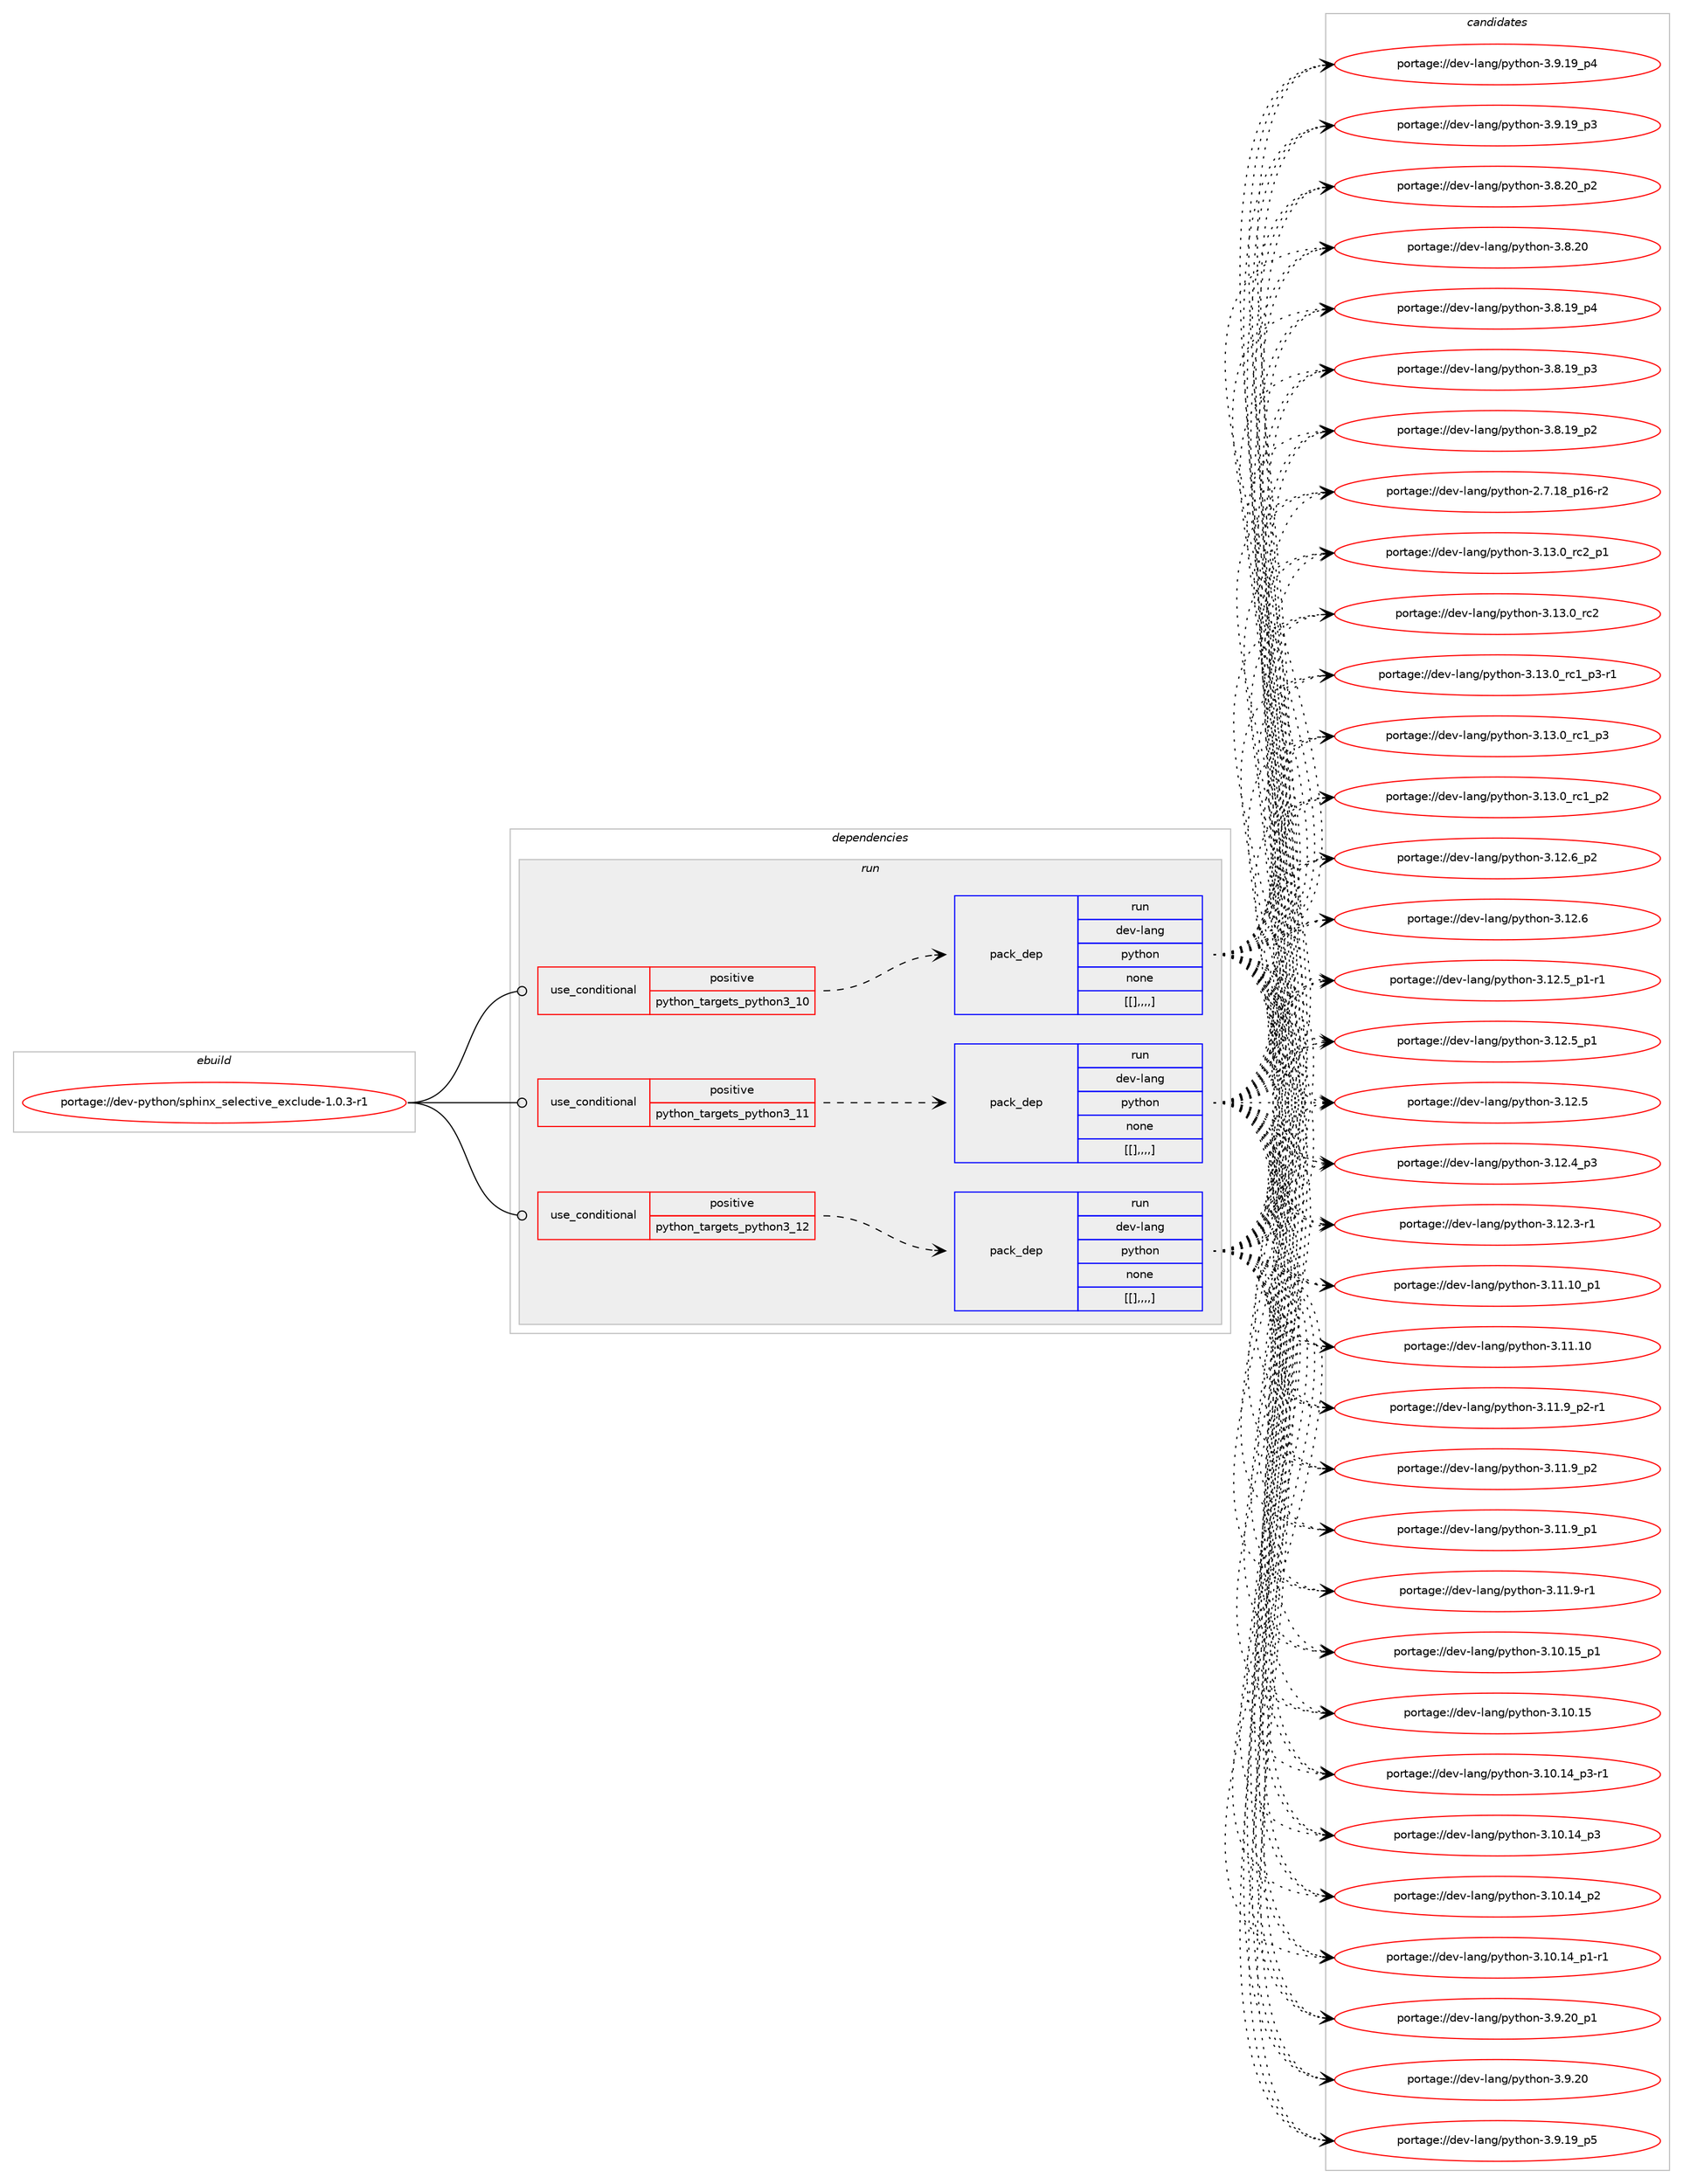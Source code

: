 digraph prolog {

# *************
# Graph options
# *************

newrank=true;
concentrate=true;
compound=true;
graph [rankdir=LR,fontname=Helvetica,fontsize=10,ranksep=1.5];#, ranksep=2.5, nodesep=0.2];
edge  [arrowhead=vee];
node  [fontname=Helvetica,fontsize=10];

# **********
# The ebuild
# **********

subgraph cluster_leftcol {
color=gray;
label=<<i>ebuild</i>>;
id [label="portage://dev-python/sphinx_selective_exclude-1.0.3-r1", color=red, width=4, href="../dev-python/sphinx_selective_exclude-1.0.3-r1.svg"];
}

# ****************
# The dependencies
# ****************

subgraph cluster_midcol {
color=gray;
label=<<i>dependencies</i>>;
subgraph cluster_compile {
fillcolor="#eeeeee";
style=filled;
label=<<i>compile</i>>;
}
subgraph cluster_compileandrun {
fillcolor="#eeeeee";
style=filled;
label=<<i>compile and run</i>>;
}
subgraph cluster_run {
fillcolor="#eeeeee";
style=filled;
label=<<i>run</i>>;
subgraph cond41579 {
dependency167339 [label=<<TABLE BORDER="0" CELLBORDER="1" CELLSPACING="0" CELLPADDING="4"><TR><TD ROWSPAN="3" CELLPADDING="10">use_conditional</TD></TR><TR><TD>positive</TD></TR><TR><TD>python_targets_python3_10</TD></TR></TABLE>>, shape=none, color=red];
subgraph pack124502 {
dependency167340 [label=<<TABLE BORDER="0" CELLBORDER="1" CELLSPACING="0" CELLPADDING="4" WIDTH="220"><TR><TD ROWSPAN="6" CELLPADDING="30">pack_dep</TD></TR><TR><TD WIDTH="110">run</TD></TR><TR><TD>dev-lang</TD></TR><TR><TD>python</TD></TR><TR><TD>none</TD></TR><TR><TD>[[],,,,]</TD></TR></TABLE>>, shape=none, color=blue];
}
dependency167339:e -> dependency167340:w [weight=20,style="dashed",arrowhead="vee"];
}
id:e -> dependency167339:w [weight=20,style="solid",arrowhead="odot"];
subgraph cond41580 {
dependency167341 [label=<<TABLE BORDER="0" CELLBORDER="1" CELLSPACING="0" CELLPADDING="4"><TR><TD ROWSPAN="3" CELLPADDING="10">use_conditional</TD></TR><TR><TD>positive</TD></TR><TR><TD>python_targets_python3_11</TD></TR></TABLE>>, shape=none, color=red];
subgraph pack124503 {
dependency167342 [label=<<TABLE BORDER="0" CELLBORDER="1" CELLSPACING="0" CELLPADDING="4" WIDTH="220"><TR><TD ROWSPAN="6" CELLPADDING="30">pack_dep</TD></TR><TR><TD WIDTH="110">run</TD></TR><TR><TD>dev-lang</TD></TR><TR><TD>python</TD></TR><TR><TD>none</TD></TR><TR><TD>[[],,,,]</TD></TR></TABLE>>, shape=none, color=blue];
}
dependency167341:e -> dependency167342:w [weight=20,style="dashed",arrowhead="vee"];
}
id:e -> dependency167341:w [weight=20,style="solid",arrowhead="odot"];
subgraph cond41581 {
dependency167343 [label=<<TABLE BORDER="0" CELLBORDER="1" CELLSPACING="0" CELLPADDING="4"><TR><TD ROWSPAN="3" CELLPADDING="10">use_conditional</TD></TR><TR><TD>positive</TD></TR><TR><TD>python_targets_python3_12</TD></TR></TABLE>>, shape=none, color=red];
subgraph pack124504 {
dependency167344 [label=<<TABLE BORDER="0" CELLBORDER="1" CELLSPACING="0" CELLPADDING="4" WIDTH="220"><TR><TD ROWSPAN="6" CELLPADDING="30">pack_dep</TD></TR><TR><TD WIDTH="110">run</TD></TR><TR><TD>dev-lang</TD></TR><TR><TD>python</TD></TR><TR><TD>none</TD></TR><TR><TD>[[],,,,]</TD></TR></TABLE>>, shape=none, color=blue];
}
dependency167343:e -> dependency167344:w [weight=20,style="dashed",arrowhead="vee"];
}
id:e -> dependency167343:w [weight=20,style="solid",arrowhead="odot"];
}
}

# **************
# The candidates
# **************

subgraph cluster_choices {
rank=same;
color=gray;
label=<<i>candidates</i>>;

subgraph choice124502 {
color=black;
nodesep=1;
choice100101118451089711010347112121116104111110455146495146489511499509511249 [label="portage://dev-lang/python-3.13.0_rc2_p1", color=red, width=4,href="../dev-lang/python-3.13.0_rc2_p1.svg"];
choice10010111845108971101034711212111610411111045514649514648951149950 [label="portage://dev-lang/python-3.13.0_rc2", color=red, width=4,href="../dev-lang/python-3.13.0_rc2.svg"];
choice1001011184510897110103471121211161041111104551464951464895114994995112514511449 [label="portage://dev-lang/python-3.13.0_rc1_p3-r1", color=red, width=4,href="../dev-lang/python-3.13.0_rc1_p3-r1.svg"];
choice100101118451089711010347112121116104111110455146495146489511499499511251 [label="portage://dev-lang/python-3.13.0_rc1_p3", color=red, width=4,href="../dev-lang/python-3.13.0_rc1_p3.svg"];
choice100101118451089711010347112121116104111110455146495146489511499499511250 [label="portage://dev-lang/python-3.13.0_rc1_p2", color=red, width=4,href="../dev-lang/python-3.13.0_rc1_p2.svg"];
choice100101118451089711010347112121116104111110455146495046549511250 [label="portage://dev-lang/python-3.12.6_p2", color=red, width=4,href="../dev-lang/python-3.12.6_p2.svg"];
choice10010111845108971101034711212111610411111045514649504654 [label="portage://dev-lang/python-3.12.6", color=red, width=4,href="../dev-lang/python-3.12.6.svg"];
choice1001011184510897110103471121211161041111104551464950465395112494511449 [label="portage://dev-lang/python-3.12.5_p1-r1", color=red, width=4,href="../dev-lang/python-3.12.5_p1-r1.svg"];
choice100101118451089711010347112121116104111110455146495046539511249 [label="portage://dev-lang/python-3.12.5_p1", color=red, width=4,href="../dev-lang/python-3.12.5_p1.svg"];
choice10010111845108971101034711212111610411111045514649504653 [label="portage://dev-lang/python-3.12.5", color=red, width=4,href="../dev-lang/python-3.12.5.svg"];
choice100101118451089711010347112121116104111110455146495046529511251 [label="portage://dev-lang/python-3.12.4_p3", color=red, width=4,href="../dev-lang/python-3.12.4_p3.svg"];
choice100101118451089711010347112121116104111110455146495046514511449 [label="portage://dev-lang/python-3.12.3-r1", color=red, width=4,href="../dev-lang/python-3.12.3-r1.svg"];
choice10010111845108971101034711212111610411111045514649494649489511249 [label="portage://dev-lang/python-3.11.10_p1", color=red, width=4,href="../dev-lang/python-3.11.10_p1.svg"];
choice1001011184510897110103471121211161041111104551464949464948 [label="portage://dev-lang/python-3.11.10", color=red, width=4,href="../dev-lang/python-3.11.10.svg"];
choice1001011184510897110103471121211161041111104551464949465795112504511449 [label="portage://dev-lang/python-3.11.9_p2-r1", color=red, width=4,href="../dev-lang/python-3.11.9_p2-r1.svg"];
choice100101118451089711010347112121116104111110455146494946579511250 [label="portage://dev-lang/python-3.11.9_p2", color=red, width=4,href="../dev-lang/python-3.11.9_p2.svg"];
choice100101118451089711010347112121116104111110455146494946579511249 [label="portage://dev-lang/python-3.11.9_p1", color=red, width=4,href="../dev-lang/python-3.11.9_p1.svg"];
choice100101118451089711010347112121116104111110455146494946574511449 [label="portage://dev-lang/python-3.11.9-r1", color=red, width=4,href="../dev-lang/python-3.11.9-r1.svg"];
choice10010111845108971101034711212111610411111045514649484649539511249 [label="portage://dev-lang/python-3.10.15_p1", color=red, width=4,href="../dev-lang/python-3.10.15_p1.svg"];
choice1001011184510897110103471121211161041111104551464948464953 [label="portage://dev-lang/python-3.10.15", color=red, width=4,href="../dev-lang/python-3.10.15.svg"];
choice100101118451089711010347112121116104111110455146494846495295112514511449 [label="portage://dev-lang/python-3.10.14_p3-r1", color=red, width=4,href="../dev-lang/python-3.10.14_p3-r1.svg"];
choice10010111845108971101034711212111610411111045514649484649529511251 [label="portage://dev-lang/python-3.10.14_p3", color=red, width=4,href="../dev-lang/python-3.10.14_p3.svg"];
choice10010111845108971101034711212111610411111045514649484649529511250 [label="portage://dev-lang/python-3.10.14_p2", color=red, width=4,href="../dev-lang/python-3.10.14_p2.svg"];
choice100101118451089711010347112121116104111110455146494846495295112494511449 [label="portage://dev-lang/python-3.10.14_p1-r1", color=red, width=4,href="../dev-lang/python-3.10.14_p1-r1.svg"];
choice100101118451089711010347112121116104111110455146574650489511249 [label="portage://dev-lang/python-3.9.20_p1", color=red, width=4,href="../dev-lang/python-3.9.20_p1.svg"];
choice10010111845108971101034711212111610411111045514657465048 [label="portage://dev-lang/python-3.9.20", color=red, width=4,href="../dev-lang/python-3.9.20.svg"];
choice100101118451089711010347112121116104111110455146574649579511253 [label="portage://dev-lang/python-3.9.19_p5", color=red, width=4,href="../dev-lang/python-3.9.19_p5.svg"];
choice100101118451089711010347112121116104111110455146574649579511252 [label="portage://dev-lang/python-3.9.19_p4", color=red, width=4,href="../dev-lang/python-3.9.19_p4.svg"];
choice100101118451089711010347112121116104111110455146574649579511251 [label="portage://dev-lang/python-3.9.19_p3", color=red, width=4,href="../dev-lang/python-3.9.19_p3.svg"];
choice100101118451089711010347112121116104111110455146564650489511250 [label="portage://dev-lang/python-3.8.20_p2", color=red, width=4,href="../dev-lang/python-3.8.20_p2.svg"];
choice10010111845108971101034711212111610411111045514656465048 [label="portage://dev-lang/python-3.8.20", color=red, width=4,href="../dev-lang/python-3.8.20.svg"];
choice100101118451089711010347112121116104111110455146564649579511252 [label="portage://dev-lang/python-3.8.19_p4", color=red, width=4,href="../dev-lang/python-3.8.19_p4.svg"];
choice100101118451089711010347112121116104111110455146564649579511251 [label="portage://dev-lang/python-3.8.19_p3", color=red, width=4,href="../dev-lang/python-3.8.19_p3.svg"];
choice100101118451089711010347112121116104111110455146564649579511250 [label="portage://dev-lang/python-3.8.19_p2", color=red, width=4,href="../dev-lang/python-3.8.19_p2.svg"];
choice100101118451089711010347112121116104111110455046554649569511249544511450 [label="portage://dev-lang/python-2.7.18_p16-r2", color=red, width=4,href="../dev-lang/python-2.7.18_p16-r2.svg"];
dependency167340:e -> choice100101118451089711010347112121116104111110455146495146489511499509511249:w [style=dotted,weight="100"];
dependency167340:e -> choice10010111845108971101034711212111610411111045514649514648951149950:w [style=dotted,weight="100"];
dependency167340:e -> choice1001011184510897110103471121211161041111104551464951464895114994995112514511449:w [style=dotted,weight="100"];
dependency167340:e -> choice100101118451089711010347112121116104111110455146495146489511499499511251:w [style=dotted,weight="100"];
dependency167340:e -> choice100101118451089711010347112121116104111110455146495146489511499499511250:w [style=dotted,weight="100"];
dependency167340:e -> choice100101118451089711010347112121116104111110455146495046549511250:w [style=dotted,weight="100"];
dependency167340:e -> choice10010111845108971101034711212111610411111045514649504654:w [style=dotted,weight="100"];
dependency167340:e -> choice1001011184510897110103471121211161041111104551464950465395112494511449:w [style=dotted,weight="100"];
dependency167340:e -> choice100101118451089711010347112121116104111110455146495046539511249:w [style=dotted,weight="100"];
dependency167340:e -> choice10010111845108971101034711212111610411111045514649504653:w [style=dotted,weight="100"];
dependency167340:e -> choice100101118451089711010347112121116104111110455146495046529511251:w [style=dotted,weight="100"];
dependency167340:e -> choice100101118451089711010347112121116104111110455146495046514511449:w [style=dotted,weight="100"];
dependency167340:e -> choice10010111845108971101034711212111610411111045514649494649489511249:w [style=dotted,weight="100"];
dependency167340:e -> choice1001011184510897110103471121211161041111104551464949464948:w [style=dotted,weight="100"];
dependency167340:e -> choice1001011184510897110103471121211161041111104551464949465795112504511449:w [style=dotted,weight="100"];
dependency167340:e -> choice100101118451089711010347112121116104111110455146494946579511250:w [style=dotted,weight="100"];
dependency167340:e -> choice100101118451089711010347112121116104111110455146494946579511249:w [style=dotted,weight="100"];
dependency167340:e -> choice100101118451089711010347112121116104111110455146494946574511449:w [style=dotted,weight="100"];
dependency167340:e -> choice10010111845108971101034711212111610411111045514649484649539511249:w [style=dotted,weight="100"];
dependency167340:e -> choice1001011184510897110103471121211161041111104551464948464953:w [style=dotted,weight="100"];
dependency167340:e -> choice100101118451089711010347112121116104111110455146494846495295112514511449:w [style=dotted,weight="100"];
dependency167340:e -> choice10010111845108971101034711212111610411111045514649484649529511251:w [style=dotted,weight="100"];
dependency167340:e -> choice10010111845108971101034711212111610411111045514649484649529511250:w [style=dotted,weight="100"];
dependency167340:e -> choice100101118451089711010347112121116104111110455146494846495295112494511449:w [style=dotted,weight="100"];
dependency167340:e -> choice100101118451089711010347112121116104111110455146574650489511249:w [style=dotted,weight="100"];
dependency167340:e -> choice10010111845108971101034711212111610411111045514657465048:w [style=dotted,weight="100"];
dependency167340:e -> choice100101118451089711010347112121116104111110455146574649579511253:w [style=dotted,weight="100"];
dependency167340:e -> choice100101118451089711010347112121116104111110455146574649579511252:w [style=dotted,weight="100"];
dependency167340:e -> choice100101118451089711010347112121116104111110455146574649579511251:w [style=dotted,weight="100"];
dependency167340:e -> choice100101118451089711010347112121116104111110455146564650489511250:w [style=dotted,weight="100"];
dependency167340:e -> choice10010111845108971101034711212111610411111045514656465048:w [style=dotted,weight="100"];
dependency167340:e -> choice100101118451089711010347112121116104111110455146564649579511252:w [style=dotted,weight="100"];
dependency167340:e -> choice100101118451089711010347112121116104111110455146564649579511251:w [style=dotted,weight="100"];
dependency167340:e -> choice100101118451089711010347112121116104111110455146564649579511250:w [style=dotted,weight="100"];
dependency167340:e -> choice100101118451089711010347112121116104111110455046554649569511249544511450:w [style=dotted,weight="100"];
}
subgraph choice124503 {
color=black;
nodesep=1;
choice100101118451089711010347112121116104111110455146495146489511499509511249 [label="portage://dev-lang/python-3.13.0_rc2_p1", color=red, width=4,href="../dev-lang/python-3.13.0_rc2_p1.svg"];
choice10010111845108971101034711212111610411111045514649514648951149950 [label="portage://dev-lang/python-3.13.0_rc2", color=red, width=4,href="../dev-lang/python-3.13.0_rc2.svg"];
choice1001011184510897110103471121211161041111104551464951464895114994995112514511449 [label="portage://dev-lang/python-3.13.0_rc1_p3-r1", color=red, width=4,href="../dev-lang/python-3.13.0_rc1_p3-r1.svg"];
choice100101118451089711010347112121116104111110455146495146489511499499511251 [label="portage://dev-lang/python-3.13.0_rc1_p3", color=red, width=4,href="../dev-lang/python-3.13.0_rc1_p3.svg"];
choice100101118451089711010347112121116104111110455146495146489511499499511250 [label="portage://dev-lang/python-3.13.0_rc1_p2", color=red, width=4,href="../dev-lang/python-3.13.0_rc1_p2.svg"];
choice100101118451089711010347112121116104111110455146495046549511250 [label="portage://dev-lang/python-3.12.6_p2", color=red, width=4,href="../dev-lang/python-3.12.6_p2.svg"];
choice10010111845108971101034711212111610411111045514649504654 [label="portage://dev-lang/python-3.12.6", color=red, width=4,href="../dev-lang/python-3.12.6.svg"];
choice1001011184510897110103471121211161041111104551464950465395112494511449 [label="portage://dev-lang/python-3.12.5_p1-r1", color=red, width=4,href="../dev-lang/python-3.12.5_p1-r1.svg"];
choice100101118451089711010347112121116104111110455146495046539511249 [label="portage://dev-lang/python-3.12.5_p1", color=red, width=4,href="../dev-lang/python-3.12.5_p1.svg"];
choice10010111845108971101034711212111610411111045514649504653 [label="portage://dev-lang/python-3.12.5", color=red, width=4,href="../dev-lang/python-3.12.5.svg"];
choice100101118451089711010347112121116104111110455146495046529511251 [label="portage://dev-lang/python-3.12.4_p3", color=red, width=4,href="../dev-lang/python-3.12.4_p3.svg"];
choice100101118451089711010347112121116104111110455146495046514511449 [label="portage://dev-lang/python-3.12.3-r1", color=red, width=4,href="../dev-lang/python-3.12.3-r1.svg"];
choice10010111845108971101034711212111610411111045514649494649489511249 [label="portage://dev-lang/python-3.11.10_p1", color=red, width=4,href="../dev-lang/python-3.11.10_p1.svg"];
choice1001011184510897110103471121211161041111104551464949464948 [label="portage://dev-lang/python-3.11.10", color=red, width=4,href="../dev-lang/python-3.11.10.svg"];
choice1001011184510897110103471121211161041111104551464949465795112504511449 [label="portage://dev-lang/python-3.11.9_p2-r1", color=red, width=4,href="../dev-lang/python-3.11.9_p2-r1.svg"];
choice100101118451089711010347112121116104111110455146494946579511250 [label="portage://dev-lang/python-3.11.9_p2", color=red, width=4,href="../dev-lang/python-3.11.9_p2.svg"];
choice100101118451089711010347112121116104111110455146494946579511249 [label="portage://dev-lang/python-3.11.9_p1", color=red, width=4,href="../dev-lang/python-3.11.9_p1.svg"];
choice100101118451089711010347112121116104111110455146494946574511449 [label="portage://dev-lang/python-3.11.9-r1", color=red, width=4,href="../dev-lang/python-3.11.9-r1.svg"];
choice10010111845108971101034711212111610411111045514649484649539511249 [label="portage://dev-lang/python-3.10.15_p1", color=red, width=4,href="../dev-lang/python-3.10.15_p1.svg"];
choice1001011184510897110103471121211161041111104551464948464953 [label="portage://dev-lang/python-3.10.15", color=red, width=4,href="../dev-lang/python-3.10.15.svg"];
choice100101118451089711010347112121116104111110455146494846495295112514511449 [label="portage://dev-lang/python-3.10.14_p3-r1", color=red, width=4,href="../dev-lang/python-3.10.14_p3-r1.svg"];
choice10010111845108971101034711212111610411111045514649484649529511251 [label="portage://dev-lang/python-3.10.14_p3", color=red, width=4,href="../dev-lang/python-3.10.14_p3.svg"];
choice10010111845108971101034711212111610411111045514649484649529511250 [label="portage://dev-lang/python-3.10.14_p2", color=red, width=4,href="../dev-lang/python-3.10.14_p2.svg"];
choice100101118451089711010347112121116104111110455146494846495295112494511449 [label="portage://dev-lang/python-3.10.14_p1-r1", color=red, width=4,href="../dev-lang/python-3.10.14_p1-r1.svg"];
choice100101118451089711010347112121116104111110455146574650489511249 [label="portage://dev-lang/python-3.9.20_p1", color=red, width=4,href="../dev-lang/python-3.9.20_p1.svg"];
choice10010111845108971101034711212111610411111045514657465048 [label="portage://dev-lang/python-3.9.20", color=red, width=4,href="../dev-lang/python-3.9.20.svg"];
choice100101118451089711010347112121116104111110455146574649579511253 [label="portage://dev-lang/python-3.9.19_p5", color=red, width=4,href="../dev-lang/python-3.9.19_p5.svg"];
choice100101118451089711010347112121116104111110455146574649579511252 [label="portage://dev-lang/python-3.9.19_p4", color=red, width=4,href="../dev-lang/python-3.9.19_p4.svg"];
choice100101118451089711010347112121116104111110455146574649579511251 [label="portage://dev-lang/python-3.9.19_p3", color=red, width=4,href="../dev-lang/python-3.9.19_p3.svg"];
choice100101118451089711010347112121116104111110455146564650489511250 [label="portage://dev-lang/python-3.8.20_p2", color=red, width=4,href="../dev-lang/python-3.8.20_p2.svg"];
choice10010111845108971101034711212111610411111045514656465048 [label="portage://dev-lang/python-3.8.20", color=red, width=4,href="../dev-lang/python-3.8.20.svg"];
choice100101118451089711010347112121116104111110455146564649579511252 [label="portage://dev-lang/python-3.8.19_p4", color=red, width=4,href="../dev-lang/python-3.8.19_p4.svg"];
choice100101118451089711010347112121116104111110455146564649579511251 [label="portage://dev-lang/python-3.8.19_p3", color=red, width=4,href="../dev-lang/python-3.8.19_p3.svg"];
choice100101118451089711010347112121116104111110455146564649579511250 [label="portage://dev-lang/python-3.8.19_p2", color=red, width=4,href="../dev-lang/python-3.8.19_p2.svg"];
choice100101118451089711010347112121116104111110455046554649569511249544511450 [label="portage://dev-lang/python-2.7.18_p16-r2", color=red, width=4,href="../dev-lang/python-2.7.18_p16-r2.svg"];
dependency167342:e -> choice100101118451089711010347112121116104111110455146495146489511499509511249:w [style=dotted,weight="100"];
dependency167342:e -> choice10010111845108971101034711212111610411111045514649514648951149950:w [style=dotted,weight="100"];
dependency167342:e -> choice1001011184510897110103471121211161041111104551464951464895114994995112514511449:w [style=dotted,weight="100"];
dependency167342:e -> choice100101118451089711010347112121116104111110455146495146489511499499511251:w [style=dotted,weight="100"];
dependency167342:e -> choice100101118451089711010347112121116104111110455146495146489511499499511250:w [style=dotted,weight="100"];
dependency167342:e -> choice100101118451089711010347112121116104111110455146495046549511250:w [style=dotted,weight="100"];
dependency167342:e -> choice10010111845108971101034711212111610411111045514649504654:w [style=dotted,weight="100"];
dependency167342:e -> choice1001011184510897110103471121211161041111104551464950465395112494511449:w [style=dotted,weight="100"];
dependency167342:e -> choice100101118451089711010347112121116104111110455146495046539511249:w [style=dotted,weight="100"];
dependency167342:e -> choice10010111845108971101034711212111610411111045514649504653:w [style=dotted,weight="100"];
dependency167342:e -> choice100101118451089711010347112121116104111110455146495046529511251:w [style=dotted,weight="100"];
dependency167342:e -> choice100101118451089711010347112121116104111110455146495046514511449:w [style=dotted,weight="100"];
dependency167342:e -> choice10010111845108971101034711212111610411111045514649494649489511249:w [style=dotted,weight="100"];
dependency167342:e -> choice1001011184510897110103471121211161041111104551464949464948:w [style=dotted,weight="100"];
dependency167342:e -> choice1001011184510897110103471121211161041111104551464949465795112504511449:w [style=dotted,weight="100"];
dependency167342:e -> choice100101118451089711010347112121116104111110455146494946579511250:w [style=dotted,weight="100"];
dependency167342:e -> choice100101118451089711010347112121116104111110455146494946579511249:w [style=dotted,weight="100"];
dependency167342:e -> choice100101118451089711010347112121116104111110455146494946574511449:w [style=dotted,weight="100"];
dependency167342:e -> choice10010111845108971101034711212111610411111045514649484649539511249:w [style=dotted,weight="100"];
dependency167342:e -> choice1001011184510897110103471121211161041111104551464948464953:w [style=dotted,weight="100"];
dependency167342:e -> choice100101118451089711010347112121116104111110455146494846495295112514511449:w [style=dotted,weight="100"];
dependency167342:e -> choice10010111845108971101034711212111610411111045514649484649529511251:w [style=dotted,weight="100"];
dependency167342:e -> choice10010111845108971101034711212111610411111045514649484649529511250:w [style=dotted,weight="100"];
dependency167342:e -> choice100101118451089711010347112121116104111110455146494846495295112494511449:w [style=dotted,weight="100"];
dependency167342:e -> choice100101118451089711010347112121116104111110455146574650489511249:w [style=dotted,weight="100"];
dependency167342:e -> choice10010111845108971101034711212111610411111045514657465048:w [style=dotted,weight="100"];
dependency167342:e -> choice100101118451089711010347112121116104111110455146574649579511253:w [style=dotted,weight="100"];
dependency167342:e -> choice100101118451089711010347112121116104111110455146574649579511252:w [style=dotted,weight="100"];
dependency167342:e -> choice100101118451089711010347112121116104111110455146574649579511251:w [style=dotted,weight="100"];
dependency167342:e -> choice100101118451089711010347112121116104111110455146564650489511250:w [style=dotted,weight="100"];
dependency167342:e -> choice10010111845108971101034711212111610411111045514656465048:w [style=dotted,weight="100"];
dependency167342:e -> choice100101118451089711010347112121116104111110455146564649579511252:w [style=dotted,weight="100"];
dependency167342:e -> choice100101118451089711010347112121116104111110455146564649579511251:w [style=dotted,weight="100"];
dependency167342:e -> choice100101118451089711010347112121116104111110455146564649579511250:w [style=dotted,weight="100"];
dependency167342:e -> choice100101118451089711010347112121116104111110455046554649569511249544511450:w [style=dotted,weight="100"];
}
subgraph choice124504 {
color=black;
nodesep=1;
choice100101118451089711010347112121116104111110455146495146489511499509511249 [label="portage://dev-lang/python-3.13.0_rc2_p1", color=red, width=4,href="../dev-lang/python-3.13.0_rc2_p1.svg"];
choice10010111845108971101034711212111610411111045514649514648951149950 [label="portage://dev-lang/python-3.13.0_rc2", color=red, width=4,href="../dev-lang/python-3.13.0_rc2.svg"];
choice1001011184510897110103471121211161041111104551464951464895114994995112514511449 [label="portage://dev-lang/python-3.13.0_rc1_p3-r1", color=red, width=4,href="../dev-lang/python-3.13.0_rc1_p3-r1.svg"];
choice100101118451089711010347112121116104111110455146495146489511499499511251 [label="portage://dev-lang/python-3.13.0_rc1_p3", color=red, width=4,href="../dev-lang/python-3.13.0_rc1_p3.svg"];
choice100101118451089711010347112121116104111110455146495146489511499499511250 [label="portage://dev-lang/python-3.13.0_rc1_p2", color=red, width=4,href="../dev-lang/python-3.13.0_rc1_p2.svg"];
choice100101118451089711010347112121116104111110455146495046549511250 [label="portage://dev-lang/python-3.12.6_p2", color=red, width=4,href="../dev-lang/python-3.12.6_p2.svg"];
choice10010111845108971101034711212111610411111045514649504654 [label="portage://dev-lang/python-3.12.6", color=red, width=4,href="../dev-lang/python-3.12.6.svg"];
choice1001011184510897110103471121211161041111104551464950465395112494511449 [label="portage://dev-lang/python-3.12.5_p1-r1", color=red, width=4,href="../dev-lang/python-3.12.5_p1-r1.svg"];
choice100101118451089711010347112121116104111110455146495046539511249 [label="portage://dev-lang/python-3.12.5_p1", color=red, width=4,href="../dev-lang/python-3.12.5_p1.svg"];
choice10010111845108971101034711212111610411111045514649504653 [label="portage://dev-lang/python-3.12.5", color=red, width=4,href="../dev-lang/python-3.12.5.svg"];
choice100101118451089711010347112121116104111110455146495046529511251 [label="portage://dev-lang/python-3.12.4_p3", color=red, width=4,href="../dev-lang/python-3.12.4_p3.svg"];
choice100101118451089711010347112121116104111110455146495046514511449 [label="portage://dev-lang/python-3.12.3-r1", color=red, width=4,href="../dev-lang/python-3.12.3-r1.svg"];
choice10010111845108971101034711212111610411111045514649494649489511249 [label="portage://dev-lang/python-3.11.10_p1", color=red, width=4,href="../dev-lang/python-3.11.10_p1.svg"];
choice1001011184510897110103471121211161041111104551464949464948 [label="portage://dev-lang/python-3.11.10", color=red, width=4,href="../dev-lang/python-3.11.10.svg"];
choice1001011184510897110103471121211161041111104551464949465795112504511449 [label="portage://dev-lang/python-3.11.9_p2-r1", color=red, width=4,href="../dev-lang/python-3.11.9_p2-r1.svg"];
choice100101118451089711010347112121116104111110455146494946579511250 [label="portage://dev-lang/python-3.11.9_p2", color=red, width=4,href="../dev-lang/python-3.11.9_p2.svg"];
choice100101118451089711010347112121116104111110455146494946579511249 [label="portage://dev-lang/python-3.11.9_p1", color=red, width=4,href="../dev-lang/python-3.11.9_p1.svg"];
choice100101118451089711010347112121116104111110455146494946574511449 [label="portage://dev-lang/python-3.11.9-r1", color=red, width=4,href="../dev-lang/python-3.11.9-r1.svg"];
choice10010111845108971101034711212111610411111045514649484649539511249 [label="portage://dev-lang/python-3.10.15_p1", color=red, width=4,href="../dev-lang/python-3.10.15_p1.svg"];
choice1001011184510897110103471121211161041111104551464948464953 [label="portage://dev-lang/python-3.10.15", color=red, width=4,href="../dev-lang/python-3.10.15.svg"];
choice100101118451089711010347112121116104111110455146494846495295112514511449 [label="portage://dev-lang/python-3.10.14_p3-r1", color=red, width=4,href="../dev-lang/python-3.10.14_p3-r1.svg"];
choice10010111845108971101034711212111610411111045514649484649529511251 [label="portage://dev-lang/python-3.10.14_p3", color=red, width=4,href="../dev-lang/python-3.10.14_p3.svg"];
choice10010111845108971101034711212111610411111045514649484649529511250 [label="portage://dev-lang/python-3.10.14_p2", color=red, width=4,href="../dev-lang/python-3.10.14_p2.svg"];
choice100101118451089711010347112121116104111110455146494846495295112494511449 [label="portage://dev-lang/python-3.10.14_p1-r1", color=red, width=4,href="../dev-lang/python-3.10.14_p1-r1.svg"];
choice100101118451089711010347112121116104111110455146574650489511249 [label="portage://dev-lang/python-3.9.20_p1", color=red, width=4,href="../dev-lang/python-3.9.20_p1.svg"];
choice10010111845108971101034711212111610411111045514657465048 [label="portage://dev-lang/python-3.9.20", color=red, width=4,href="../dev-lang/python-3.9.20.svg"];
choice100101118451089711010347112121116104111110455146574649579511253 [label="portage://dev-lang/python-3.9.19_p5", color=red, width=4,href="../dev-lang/python-3.9.19_p5.svg"];
choice100101118451089711010347112121116104111110455146574649579511252 [label="portage://dev-lang/python-3.9.19_p4", color=red, width=4,href="../dev-lang/python-3.9.19_p4.svg"];
choice100101118451089711010347112121116104111110455146574649579511251 [label="portage://dev-lang/python-3.9.19_p3", color=red, width=4,href="../dev-lang/python-3.9.19_p3.svg"];
choice100101118451089711010347112121116104111110455146564650489511250 [label="portage://dev-lang/python-3.8.20_p2", color=red, width=4,href="../dev-lang/python-3.8.20_p2.svg"];
choice10010111845108971101034711212111610411111045514656465048 [label="portage://dev-lang/python-3.8.20", color=red, width=4,href="../dev-lang/python-3.8.20.svg"];
choice100101118451089711010347112121116104111110455146564649579511252 [label="portage://dev-lang/python-3.8.19_p4", color=red, width=4,href="../dev-lang/python-3.8.19_p4.svg"];
choice100101118451089711010347112121116104111110455146564649579511251 [label="portage://dev-lang/python-3.8.19_p3", color=red, width=4,href="../dev-lang/python-3.8.19_p3.svg"];
choice100101118451089711010347112121116104111110455146564649579511250 [label="portage://dev-lang/python-3.8.19_p2", color=red, width=4,href="../dev-lang/python-3.8.19_p2.svg"];
choice100101118451089711010347112121116104111110455046554649569511249544511450 [label="portage://dev-lang/python-2.7.18_p16-r2", color=red, width=4,href="../dev-lang/python-2.7.18_p16-r2.svg"];
dependency167344:e -> choice100101118451089711010347112121116104111110455146495146489511499509511249:w [style=dotted,weight="100"];
dependency167344:e -> choice10010111845108971101034711212111610411111045514649514648951149950:w [style=dotted,weight="100"];
dependency167344:e -> choice1001011184510897110103471121211161041111104551464951464895114994995112514511449:w [style=dotted,weight="100"];
dependency167344:e -> choice100101118451089711010347112121116104111110455146495146489511499499511251:w [style=dotted,weight="100"];
dependency167344:e -> choice100101118451089711010347112121116104111110455146495146489511499499511250:w [style=dotted,weight="100"];
dependency167344:e -> choice100101118451089711010347112121116104111110455146495046549511250:w [style=dotted,weight="100"];
dependency167344:e -> choice10010111845108971101034711212111610411111045514649504654:w [style=dotted,weight="100"];
dependency167344:e -> choice1001011184510897110103471121211161041111104551464950465395112494511449:w [style=dotted,weight="100"];
dependency167344:e -> choice100101118451089711010347112121116104111110455146495046539511249:w [style=dotted,weight="100"];
dependency167344:e -> choice10010111845108971101034711212111610411111045514649504653:w [style=dotted,weight="100"];
dependency167344:e -> choice100101118451089711010347112121116104111110455146495046529511251:w [style=dotted,weight="100"];
dependency167344:e -> choice100101118451089711010347112121116104111110455146495046514511449:w [style=dotted,weight="100"];
dependency167344:e -> choice10010111845108971101034711212111610411111045514649494649489511249:w [style=dotted,weight="100"];
dependency167344:e -> choice1001011184510897110103471121211161041111104551464949464948:w [style=dotted,weight="100"];
dependency167344:e -> choice1001011184510897110103471121211161041111104551464949465795112504511449:w [style=dotted,weight="100"];
dependency167344:e -> choice100101118451089711010347112121116104111110455146494946579511250:w [style=dotted,weight="100"];
dependency167344:e -> choice100101118451089711010347112121116104111110455146494946579511249:w [style=dotted,weight="100"];
dependency167344:e -> choice100101118451089711010347112121116104111110455146494946574511449:w [style=dotted,weight="100"];
dependency167344:e -> choice10010111845108971101034711212111610411111045514649484649539511249:w [style=dotted,weight="100"];
dependency167344:e -> choice1001011184510897110103471121211161041111104551464948464953:w [style=dotted,weight="100"];
dependency167344:e -> choice100101118451089711010347112121116104111110455146494846495295112514511449:w [style=dotted,weight="100"];
dependency167344:e -> choice10010111845108971101034711212111610411111045514649484649529511251:w [style=dotted,weight="100"];
dependency167344:e -> choice10010111845108971101034711212111610411111045514649484649529511250:w [style=dotted,weight="100"];
dependency167344:e -> choice100101118451089711010347112121116104111110455146494846495295112494511449:w [style=dotted,weight="100"];
dependency167344:e -> choice100101118451089711010347112121116104111110455146574650489511249:w [style=dotted,weight="100"];
dependency167344:e -> choice10010111845108971101034711212111610411111045514657465048:w [style=dotted,weight="100"];
dependency167344:e -> choice100101118451089711010347112121116104111110455146574649579511253:w [style=dotted,weight="100"];
dependency167344:e -> choice100101118451089711010347112121116104111110455146574649579511252:w [style=dotted,weight="100"];
dependency167344:e -> choice100101118451089711010347112121116104111110455146574649579511251:w [style=dotted,weight="100"];
dependency167344:e -> choice100101118451089711010347112121116104111110455146564650489511250:w [style=dotted,weight="100"];
dependency167344:e -> choice10010111845108971101034711212111610411111045514656465048:w [style=dotted,weight="100"];
dependency167344:e -> choice100101118451089711010347112121116104111110455146564649579511252:w [style=dotted,weight="100"];
dependency167344:e -> choice100101118451089711010347112121116104111110455146564649579511251:w [style=dotted,weight="100"];
dependency167344:e -> choice100101118451089711010347112121116104111110455146564649579511250:w [style=dotted,weight="100"];
dependency167344:e -> choice100101118451089711010347112121116104111110455046554649569511249544511450:w [style=dotted,weight="100"];
}
}

}
